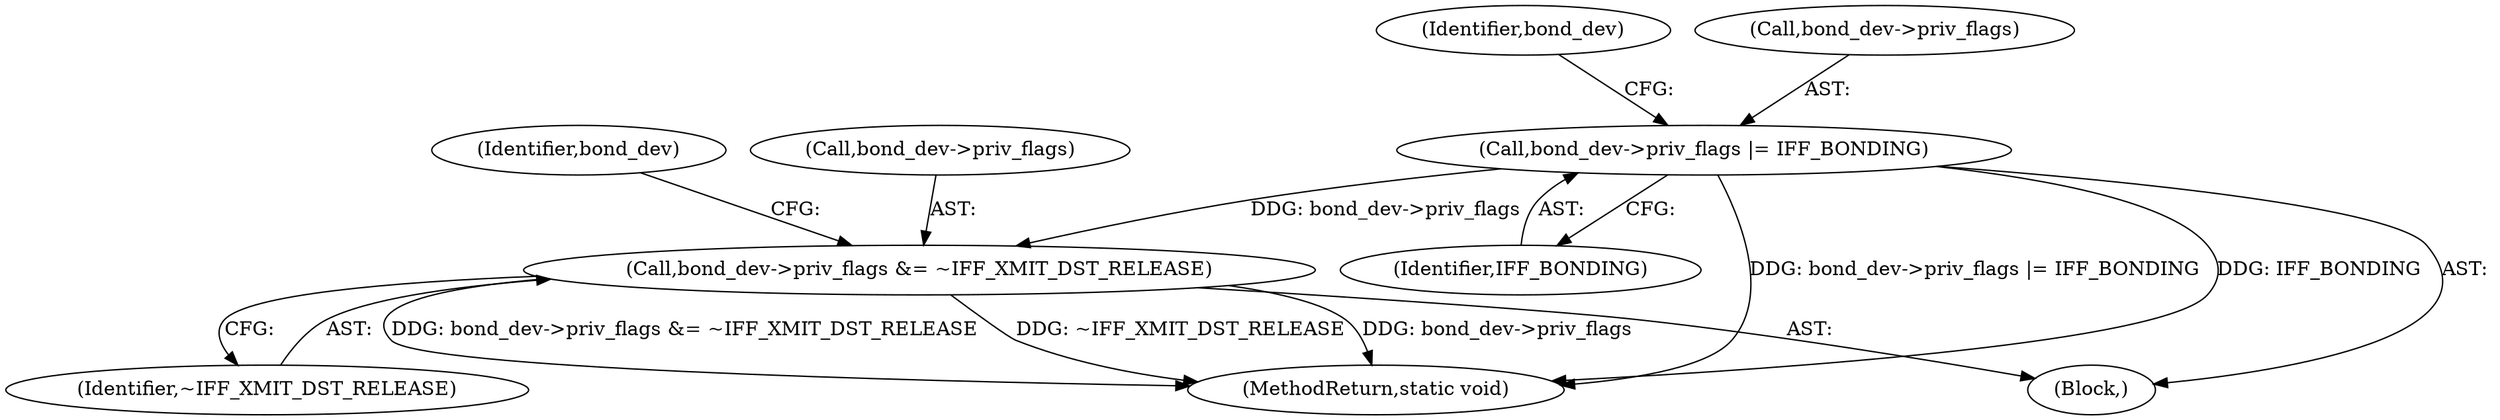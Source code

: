 digraph "0_linux_550fd08c2cebad61c548def135f67aba284c6162_1@pointer" {
"1000183" [label="(Call,bond_dev->priv_flags &= ~IFF_XMIT_DST_RELEASE)"];
"1000178" [label="(Call,bond_dev->priv_flags |= IFF_BONDING)"];
"1000224" [label="(MethodReturn,static void)"];
"1000190" [label="(Identifier,bond_dev)"];
"1000109" [label="(Block,)"];
"1000178" [label="(Call,bond_dev->priv_flags |= IFF_BONDING)"];
"1000187" [label="(Identifier,~IFF_XMIT_DST_RELEASE)"];
"1000182" [label="(Identifier,IFF_BONDING)"];
"1000183" [label="(Call,bond_dev->priv_flags &= ~IFF_XMIT_DST_RELEASE)"];
"1000184" [label="(Call,bond_dev->priv_flags)"];
"1000185" [label="(Identifier,bond_dev)"];
"1000179" [label="(Call,bond_dev->priv_flags)"];
"1000183" -> "1000109"  [label="AST: "];
"1000183" -> "1000187"  [label="CFG: "];
"1000184" -> "1000183"  [label="AST: "];
"1000187" -> "1000183"  [label="AST: "];
"1000190" -> "1000183"  [label="CFG: "];
"1000183" -> "1000224"  [label="DDG: ~IFF_XMIT_DST_RELEASE"];
"1000183" -> "1000224"  [label="DDG: bond_dev->priv_flags"];
"1000183" -> "1000224"  [label="DDG: bond_dev->priv_flags &= ~IFF_XMIT_DST_RELEASE"];
"1000178" -> "1000183"  [label="DDG: bond_dev->priv_flags"];
"1000178" -> "1000109"  [label="AST: "];
"1000178" -> "1000182"  [label="CFG: "];
"1000179" -> "1000178"  [label="AST: "];
"1000182" -> "1000178"  [label="AST: "];
"1000185" -> "1000178"  [label="CFG: "];
"1000178" -> "1000224"  [label="DDG: IFF_BONDING"];
"1000178" -> "1000224"  [label="DDG: bond_dev->priv_flags |= IFF_BONDING"];
}
